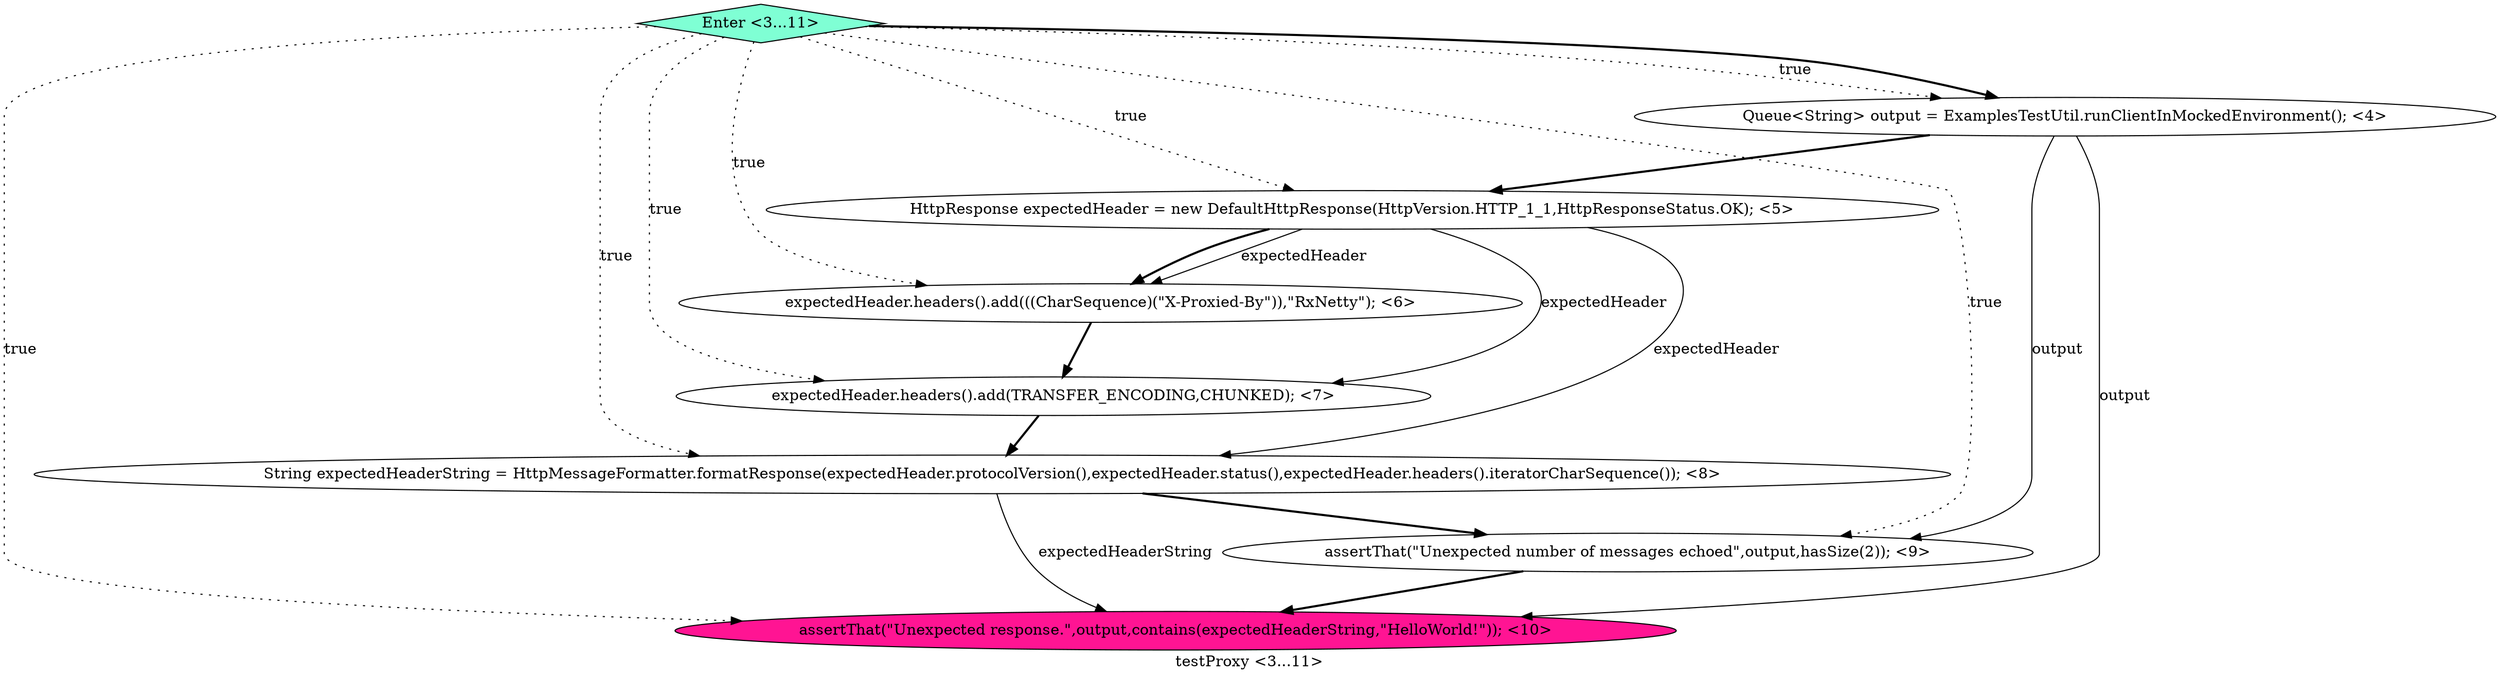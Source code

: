 digraph PDG {
label = "testProxy <3...11>";
0.6 [style = filled, label = "assertThat(\"Unexpected response.\",output,contains(expectedHeaderString,\"HelloWorld!\")); <10>", fillcolor = deeppink, shape = ellipse];
0.3 [style = filled, label = "expectedHeader.headers().add(TRANSFER_ENCODING,CHUNKED); <7>", fillcolor = white, shape = ellipse];
0.7 [style = filled, label = "Enter <3...11>", fillcolor = aquamarine, shape = diamond];
0.4 [style = filled, label = "String expectedHeaderString = HttpMessageFormatter.formatResponse(expectedHeader.protocolVersion(),expectedHeader.status(),expectedHeader.headers().iteratorCharSequence()); <8>", fillcolor = white, shape = ellipse];
0.5 [style = filled, label = "assertThat(\"Unexpected number of messages echoed\",output,hasSize(2)); <9>", fillcolor = white, shape = ellipse];
0.0 [style = filled, label = "Queue<String> output = ExamplesTestUtil.runClientInMockedEnvironment(); <4>", fillcolor = white, shape = ellipse];
0.1 [style = filled, label = "HttpResponse expectedHeader = new DefaultHttpResponse(HttpVersion.HTTP_1_1,HttpResponseStatus.OK); <5>", fillcolor = white, shape = ellipse];
0.2 [style = filled, label = "expectedHeader.headers().add(((CharSequence)(\"X-Proxied-By\")),\"RxNetty\"); <6>", fillcolor = white, shape = ellipse];
0.0 -> 0.1 [style = bold, label=""];
0.0 -> 0.5 [style = solid, label="output"];
0.0 -> 0.6 [style = solid, label="output"];
0.1 -> 0.2 [style = solid, label="expectedHeader"];
0.1 -> 0.2 [style = bold, label=""];
0.1 -> 0.3 [style = solid, label="expectedHeader"];
0.1 -> 0.4 [style = solid, label="expectedHeader"];
0.2 -> 0.3 [style = bold, label=""];
0.3 -> 0.4 [style = bold, label=""];
0.4 -> 0.5 [style = bold, label=""];
0.4 -> 0.6 [style = solid, label="expectedHeaderString"];
0.5 -> 0.6 [style = bold, label=""];
0.7 -> 0.0 [style = dotted, label="true"];
0.7 -> 0.0 [style = bold, label=""];
0.7 -> 0.1 [style = dotted, label="true"];
0.7 -> 0.2 [style = dotted, label="true"];
0.7 -> 0.3 [style = dotted, label="true"];
0.7 -> 0.4 [style = dotted, label="true"];
0.7 -> 0.5 [style = dotted, label="true"];
0.7 -> 0.6 [style = dotted, label="true"];
}

